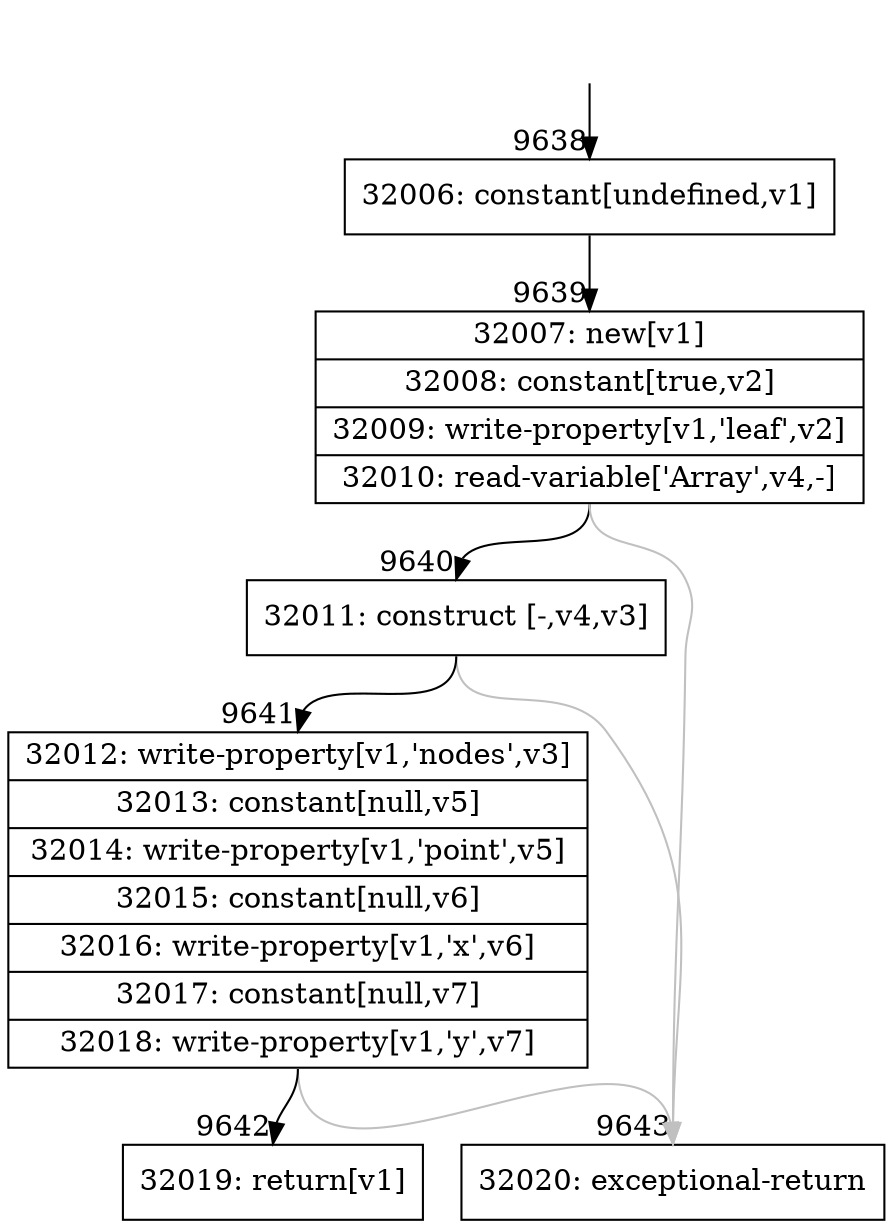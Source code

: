 digraph {
rankdir="TD"
BB_entry883[shape=none,label=""];
BB_entry883 -> BB9638 [tailport=s, headport=n, headlabel="    9638"]
BB9638 [shape=record label="{32006: constant[undefined,v1]}" ] 
BB9638 -> BB9639 [tailport=s, headport=n, headlabel="      9639"]
BB9639 [shape=record label="{32007: new[v1]|32008: constant[true,v2]|32009: write-property[v1,'leaf',v2]|32010: read-variable['Array',v4,-]}" ] 
BB9639 -> BB9640 [tailport=s, headport=n, headlabel="      9640"]
BB9639 -> BB9643 [tailport=s, headport=n, color=gray, headlabel="      9643"]
BB9640 [shape=record label="{32011: construct [-,v4,v3]}" ] 
BB9640 -> BB9641 [tailport=s, headport=n, headlabel="      9641"]
BB9640 -> BB9643 [tailport=s, headport=n, color=gray]
BB9641 [shape=record label="{32012: write-property[v1,'nodes',v3]|32013: constant[null,v5]|32014: write-property[v1,'point',v5]|32015: constant[null,v6]|32016: write-property[v1,'x',v6]|32017: constant[null,v7]|32018: write-property[v1,'y',v7]}" ] 
BB9641 -> BB9642 [tailport=s, headport=n, headlabel="      9642"]
BB9641 -> BB9643 [tailport=s, headport=n, color=gray]
BB9642 [shape=record label="{32019: return[v1]}" ] 
BB9643 [shape=record label="{32020: exceptional-return}" ] 
//#$~ 5662
}
